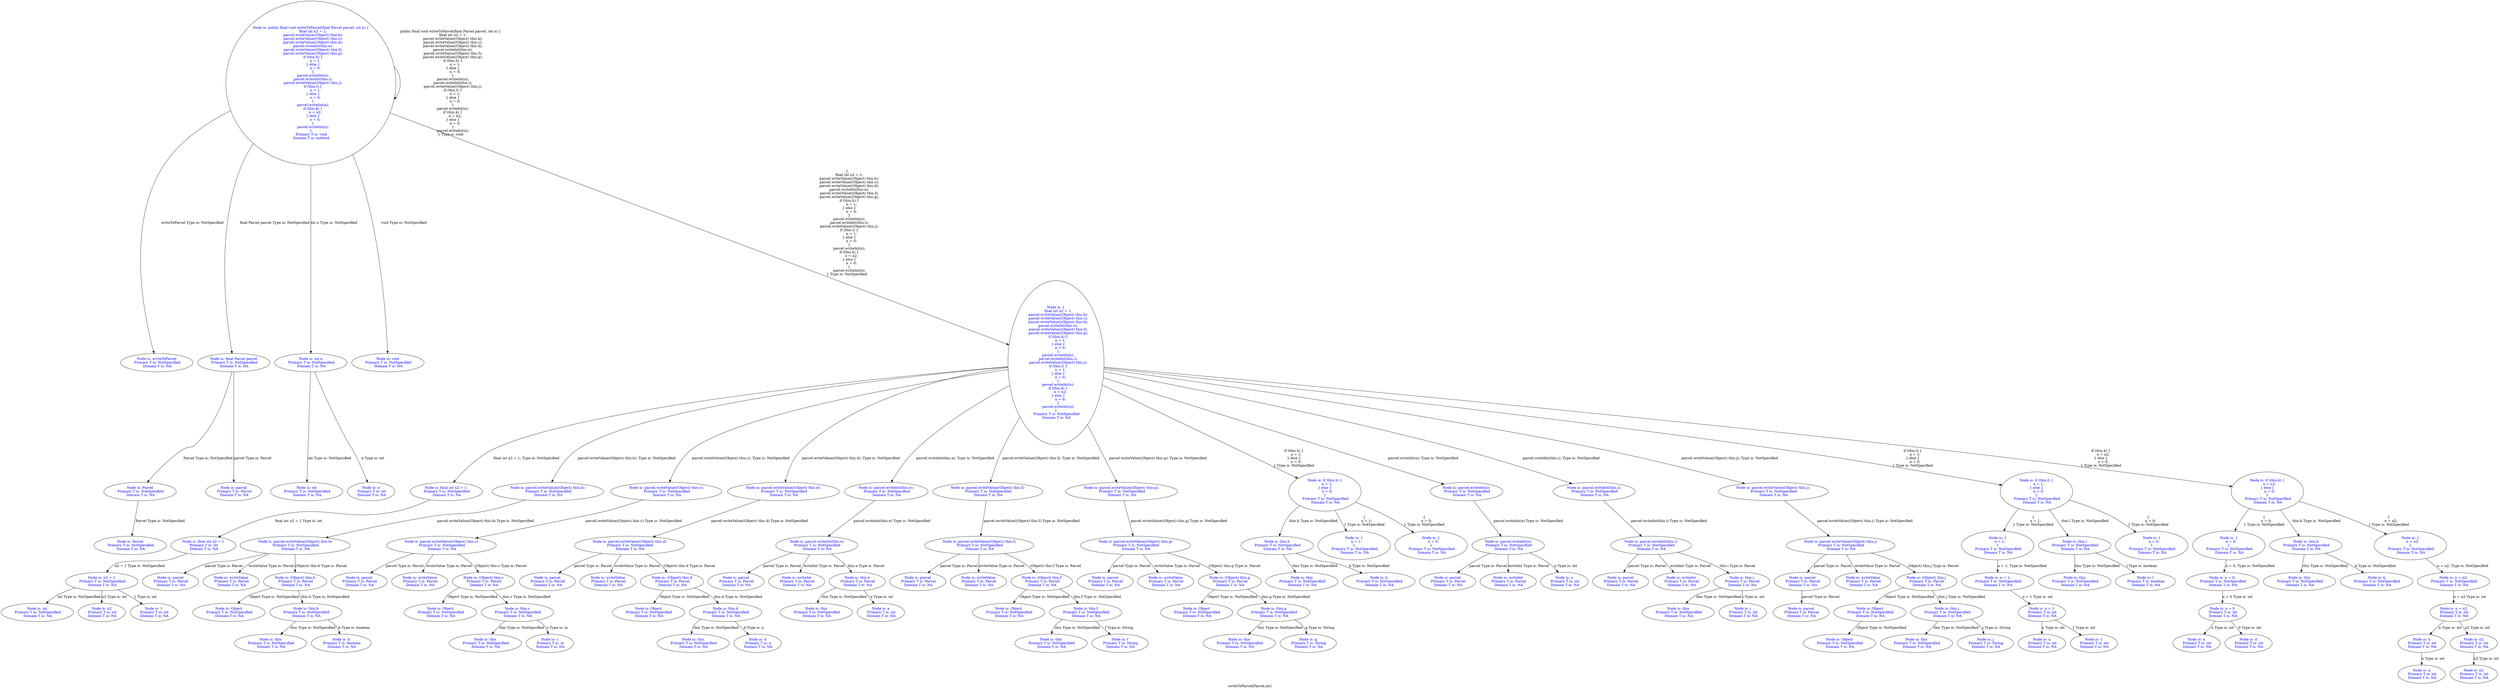 digraph "writeToParcel(Parcel,int)" {
 label="writeToParcel(Parcel,int)"
{
 node [shape=box]} 
490 -> 490[label="public final void writeToParcel(final Parcel parcel, int n) {
    final int n2 = 1;
    parcel.writeValue((Object) this.b);
    parcel.writeValue((Object) this.c);
    parcel.writeValue((Object) this.d);
    parcel.writeInt(this.e);
    parcel.writeValue((Object) this.f);
    parcel.writeValue((Object) this.g);
    if (this.h) {
        n = 1;
    } else {
        n = 0;
    }
    parcel.writeInt(n);
    parcel.writeInt(this.i);
    parcel.writeValue((Object) this.j);
    if (this.l) {
        n = 1;
    } else {
        n = 0;
    }
    parcel.writeInt(n);
    if (this.k) {
        n = n2;
    } else {
        n = 0;
    }
    parcel.writeInt(n);
} Type is: void"];
490[label="Node is: public final void writeToParcel(final Parcel parcel, int n) {
    final int n2 = 1;
    parcel.writeValue((Object) this.b);
    parcel.writeValue((Object) this.c);
    parcel.writeValue((Object) this.d);
    parcel.writeInt(this.e);
    parcel.writeValue((Object) this.f);
    parcel.writeValue((Object) this.g);
    if (this.h) {
        n = 1;
    } else {
        n = 0;
    }
    parcel.writeInt(n);
    parcel.writeInt(this.i);
    parcel.writeValue((Object) this.j);
    if (this.l) {
        n = 1;
    } else {
        n = 0;
    }
    parcel.writeInt(n);
    if (this.k) {
        n = n2;
    } else {
        n = 0;
    }
    parcel.writeInt(n);
}
 Primary T is: void
 Domain T is: method",fontcolor="blue"];
  490 -> 491[label="writeToParcel Type is: NotSpecified"];
491[label="Node is: writeToParcel
 Primary T is: NotSpecified
 Domain T is: NA",fontcolor="blue"];
  490 -> 492[label="final Parcel parcel Type is: NotSpecified"];
492[label="Node is: final Parcel parcel
 Primary T is: NotSpecified
 Domain T is: NA",fontcolor="blue"];
  492 -> 493[label="Parcel Type is: NotSpecified"];
493[label="Node is: Parcel
 Primary T is: NotSpecified
 Domain T is: NA",fontcolor="blue"];
  493 -> 494[label="Parcel Type is: NotSpecified"];
494[label="Node is: Parcel
 Primary T is: NotSpecified
 Domain T is: NA",fontcolor="blue"];
  492 -> 495[label="parcel Type is: Parcel"];
495[label="Node is: parcel
 Primary T is: Parcel
 Domain T is: NA",fontcolor="blue"];
  490 -> 496[label="int n Type is: NotSpecified"];
496[label="Node is: int n
 Primary T is: NotSpecified
 Domain T is: NA",fontcolor="blue"];
  496 -> 497[label="int Type is: NotSpecified"];
497[label="Node is: int
 Primary T is: NotSpecified
 Domain T is: NA",fontcolor="blue"];
  496 -> 498[label="n Type is: int"];
498[label="Node is: n
 Primary T is: int
 Domain T is: NA",fontcolor="blue"];
  490 -> 499[label="void Type is: NotSpecified"];
499[label="Node is: void
 Primary T is: NotSpecified
 Domain T is: NA",fontcolor="blue"];
  490 -> 500[label="{
    final int n2 = 1;
    parcel.writeValue((Object) this.b);
    parcel.writeValue((Object) this.c);
    parcel.writeValue((Object) this.d);
    parcel.writeInt(this.e);
    parcel.writeValue((Object) this.f);
    parcel.writeValue((Object) this.g);
    if (this.h) {
        n = 1;
    } else {
        n = 0;
    }
    parcel.writeInt(n);
    parcel.writeInt(this.i);
    parcel.writeValue((Object) this.j);
    if (this.l) {
        n = 1;
    } else {
        n = 0;
    }
    parcel.writeInt(n);
    if (this.k) {
        n = n2;
    } else {
        n = 0;
    }
    parcel.writeInt(n);
} Type is: NotSpecified"];
500[label="Node is: {
    final int n2 = 1;
    parcel.writeValue((Object) this.b);
    parcel.writeValue((Object) this.c);
    parcel.writeValue((Object) this.d);
    parcel.writeInt(this.e);
    parcel.writeValue((Object) this.f);
    parcel.writeValue((Object) this.g);
    if (this.h) {
        n = 1;
    } else {
        n = 0;
    }
    parcel.writeInt(n);
    parcel.writeInt(this.i);
    parcel.writeValue((Object) this.j);
    if (this.l) {
        n = 1;
    } else {
        n = 0;
    }
    parcel.writeInt(n);
    if (this.k) {
        n = n2;
    } else {
        n = 0;
    }
    parcel.writeInt(n);
}
 Primary T is: NotSpecified
 Domain T is: NA",fontcolor="blue"];
  500 -> 501[label="final int n2 = 1; Type is: NotSpecified"];
501[label="Node is: final int n2 = 1;
 Primary T is: NotSpecified
 Domain T is: NA",fontcolor="blue"];
  501 -> 502[label="final int n2 = 1 Type is: int"];
502[label="Node is: final int n2 = 1
 Primary T is: int
 Domain T is: NA",fontcolor="blue"];
  502 -> 503[label="n2 = 1 Type is: NotSpecified"];
503[label="Node is: n2 = 1
 Primary T is: NotSpecified
 Domain T is: NA",fontcolor="blue"];
  503 -> 504[label="int Type is: NotSpecified"];
504[label="Node is: int
 Primary T is: NotSpecified
 Domain T is: NA",fontcolor="blue"];
  503 -> 505[label="n2 Type is: int"];
505[label="Node is: n2
 Primary T is: int
 Domain T is: NA",fontcolor="blue"];
  503 -> 506[label="1 Type is: int"];
506[label="Node is: 1
 Primary T is: int
 Domain T is: NA",fontcolor="blue"];
  500 -> 507[label="parcel.writeValue((Object) this.b); Type is: NotSpecified"];
507[label="Node is: parcel.writeValue((Object) this.b);
 Primary T is: NotSpecified
 Domain T is: NA",fontcolor="blue"];
  507 -> 508[label="parcel.writeValue((Object) this.b) Type is: NotSpecified"];
508[label="Node is: parcel.writeValue((Object) this.b)
 Primary T is: NotSpecified
 Domain T is: NA",fontcolor="blue"];
  508 -> 509[label="parcel Type is: Parcel"];
509[label="Node is: parcel
 Primary T is: Parcel
 Domain T is: NA",fontcolor="blue"];
  603 -> 655[label="parcel Type is: Parcel"];
655[label="Node is: parcel
 Primary T is: Parcel
 Domain T is: NA",fontcolor="blue"];
  508 -> 511[label="writeValue Type is: Parcel"];
511[label="Node is: writeValue
 Primary T is: Parcel
 Domain T is: NA",fontcolor="blue"];
  508 -> 512[label="(Object) this.b Type is: Parcel"];
512[label="Node is: (Object) this.b
 Primary T is: Parcel
 Domain T is: NA",fontcolor="blue"];
  512 -> 513[label="Object Type is: NotSpecified"];
513[label="Node is: Object
 Primary T is: NotSpecified
 Domain T is: NA",fontcolor="blue"];
  607 -> 608[label="Object Type is: NotSpecified"];
608[label="Node is: Object
 Primary T is: NotSpecified
 Domain T is: NA",fontcolor="blue"];
  512 -> 515[label="this.b Type is: NotSpecified"];
515[label="Node is: this.b
 Primary T is: NotSpecified
 Domain T is: NA",fontcolor="blue"];
  515 -> 516[label="this Type is: NotSpecified"];
516[label="Node is: this
 Primary T is: NotSpecified
 Domain T is: NA",fontcolor="blue"];
  515 -> 517[label="b Type is: boolean"];
517[label="Node is: b
 Primary T is: boolean
 Domain T is: NA",fontcolor="blue"];
  500 -> 518[label="parcel.writeValue((Object) this.c); Type is: NotSpecified"];
518[label="Node is: parcel.writeValue((Object) this.c);
 Primary T is: NotSpecified
 Domain T is: NA",fontcolor="blue"];
  518 -> 519[label="parcel.writeValue((Object) this.c) Type is: NotSpecified"];
519[label="Node is: parcel.writeValue((Object) this.c)
 Primary T is: NotSpecified
 Domain T is: NA",fontcolor="blue"];
  519 -> 520[label="parcel Type is: Parcel"];
520[label="Node is: parcel
 Primary T is: Parcel
 Domain T is: NA",fontcolor="blue"];
  519 -> 522[label="writeValue Type is: Parcel"];
522[label="Node is: writeValue
 Primary T is: Parcel
 Domain T is: NA",fontcolor="blue"];
  519 -> 523[label="(Object) this.c Type is: Parcel"];
523[label="Node is: (Object) this.c
 Primary T is: Parcel
 Domain T is: NA",fontcolor="blue"];
  523 -> 524[label="Object Type is: NotSpecified"];
524[label="Node is: Object
 Primary T is: NotSpecified
 Domain T is: NA",fontcolor="blue"];
  523 -> 526[label="this.c Type is: NotSpecified"];
526[label="Node is: this.c
 Primary T is: NotSpecified
 Domain T is: NA",fontcolor="blue"];
  526 -> 527[label="this Type is: NotSpecified"];
527[label="Node is: this
 Primary T is: NotSpecified
 Domain T is: NA",fontcolor="blue"];
  526 -> 528[label="c Type is: m"];
528[label="Node is: c
 Primary T is: m
 Domain T is: NA",fontcolor="blue"];
  500 -> 529[label="parcel.writeValue((Object) this.d); Type is: NotSpecified"];
529[label="Node is: parcel.writeValue((Object) this.d);
 Primary T is: NotSpecified
 Domain T is: NA",fontcolor="blue"];
  529 -> 530[label="parcel.writeValue((Object) this.d) Type is: NotSpecified"];
530[label="Node is: parcel.writeValue((Object) this.d)
 Primary T is: NotSpecified
 Domain T is: NA",fontcolor="blue"];
  530 -> 531[label="parcel Type is: Parcel"];
531[label="Node is: parcel
 Primary T is: Parcel
 Domain T is: NA",fontcolor="blue"];
  530 -> 533[label="writeValue Type is: Parcel"];
533[label="Node is: writeValue
 Primary T is: Parcel
 Domain T is: NA",fontcolor="blue"];
  530 -> 534[label="(Object) this.d Type is: Parcel"];
534[label="Node is: (Object) this.d
 Primary T is: Parcel
 Domain T is: NA",fontcolor="blue"];
  534 -> 535[label="Object Type is: NotSpecified"];
535[label="Node is: Object
 Primary T is: NotSpecified
 Domain T is: NA",fontcolor="blue"];
  534 -> 537[label="this.d Type is: NotSpecified"];
537[label="Node is: this.d
 Primary T is: NotSpecified
 Domain T is: NA",fontcolor="blue"];
  537 -> 538[label="this Type is: NotSpecified"];
538[label="Node is: this
 Primary T is: NotSpecified
 Domain T is: NA",fontcolor="blue"];
  537 -> 539[label="d Type is: n"];
539[label="Node is: d
 Primary T is: n
 Domain T is: NA",fontcolor="blue"];
  500 -> 540[label="parcel.writeInt(this.e); Type is: NotSpecified"];
540[label="Node is: parcel.writeInt(this.e);
 Primary T is: NotSpecified
 Domain T is: NA",fontcolor="blue"];
  540 -> 541[label="parcel.writeInt(this.e) Type is: NotSpecified"];
541[label="Node is: parcel.writeInt(this.e)
 Primary T is: NotSpecified
 Domain T is: NA",fontcolor="blue"];
  541 -> 542[label="parcel Type is: Parcel"];
542[label="Node is: parcel
 Primary T is: Parcel
 Domain T is: NA",fontcolor="blue"];
  541 -> 544[label="writeInt Type is: Parcel"];
544[label="Node is: writeInt
 Primary T is: Parcel
 Domain T is: NA",fontcolor="blue"];
  541 -> 545[label="this.e Type is: Parcel"];
545[label="Node is: this.e
 Primary T is: Parcel
 Domain T is: NA",fontcolor="blue"];
  545 -> 546[label="this Type is: NotSpecified"];
546[label="Node is: this
 Primary T is: NotSpecified
 Domain T is: NA",fontcolor="blue"];
  545 -> 547[label="e Type is: int"];
547[label="Node is: e
 Primary T is: int
 Domain T is: NA",fontcolor="blue"];
  500 -> 548[label="parcel.writeValue((Object) this.f); Type is: NotSpecified"];
548[label="Node is: parcel.writeValue((Object) this.f);
 Primary T is: NotSpecified
 Domain T is: NA",fontcolor="blue"];
  548 -> 549[label="parcel.writeValue((Object) this.f) Type is: NotSpecified"];
549[label="Node is: parcel.writeValue((Object) this.f)
 Primary T is: NotSpecified
 Domain T is: NA",fontcolor="blue"];
  549 -> 550[label="parcel Type is: Parcel"];
550[label="Node is: parcel
 Primary T is: Parcel
 Domain T is: NA",fontcolor="blue"];
  549 -> 552[label="writeValue Type is: Parcel"];
552[label="Node is: writeValue
 Primary T is: Parcel
 Domain T is: NA",fontcolor="blue"];
  549 -> 553[label="(Object) this.f Type is: Parcel"];
553[label="Node is: (Object) this.f
 Primary T is: Parcel
 Domain T is: NA",fontcolor="blue"];
  553 -> 554[label="Object Type is: NotSpecified"];
554[label="Node is: Object
 Primary T is: NotSpecified
 Domain T is: NA",fontcolor="blue"];
  553 -> 556[label="this.f Type is: NotSpecified"];
556[label="Node is: this.f
 Primary T is: NotSpecified
 Domain T is: NA",fontcolor="blue"];
  556 -> 557[label="this Type is: NotSpecified"];
557[label="Node is: this
 Primary T is: NotSpecified
 Domain T is: NA",fontcolor="blue"];
  556 -> 558[label="f Type is: String"];
558[label="Node is: f
 Primary T is: String
 Domain T is: NA",fontcolor="blue"];
  500 -> 559[label="parcel.writeValue((Object) this.g); Type is: NotSpecified"];
559[label="Node is: parcel.writeValue((Object) this.g);
 Primary T is: NotSpecified
 Domain T is: NA",fontcolor="blue"];
  559 -> 560[label="parcel.writeValue((Object) this.g) Type is: NotSpecified"];
560[label="Node is: parcel.writeValue((Object) this.g)
 Primary T is: NotSpecified
 Domain T is: NA",fontcolor="blue"];
  560 -> 561[label="parcel Type is: Parcel"];
561[label="Node is: parcel
 Primary T is: Parcel
 Domain T is: NA",fontcolor="blue"];
  560 -> 563[label="writeValue Type is: Parcel"];
563[label="Node is: writeValue
 Primary T is: Parcel
 Domain T is: NA",fontcolor="blue"];
  560 -> 564[label="(Object) this.g Type is: Parcel"];
564[label="Node is: (Object) this.g
 Primary T is: Parcel
 Domain T is: NA",fontcolor="blue"];
  564 -> 565[label="Object Type is: NotSpecified"];
565[label="Node is: Object
 Primary T is: NotSpecified
 Domain T is: NA",fontcolor="blue"];
  564 -> 567[label="this.g Type is: NotSpecified"];
567[label="Node is: this.g
 Primary T is: NotSpecified
 Domain T is: NA",fontcolor="blue"];
  567 -> 568[label="this Type is: NotSpecified"];
568[label="Node is: this
 Primary T is: NotSpecified
 Domain T is: NA",fontcolor="blue"];
  567 -> 569[label="g Type is: String"];
569[label="Node is: g
 Primary T is: String
 Domain T is: NA",fontcolor="blue"];
  500 -> 570[label="if (this.h) {
    n = 1;
} else {
    n = 0;
} Type is: NotSpecified"];
570[label="Node is: if (this.h) {
    n = 1;
} else {
    n = 0;
}
 Primary T is: NotSpecified
 Domain T is: NA",fontcolor="blue"];
  570 -> 571[label="this.h Type is: NotSpecified"];
571[label="Node is: this.h
 Primary T is: NotSpecified
 Domain T is: NA",fontcolor="blue"];
  571 -> 572[label="this Type is: NotSpecified"];
572[label="Node is: this
 Primary T is: NotSpecified
 Domain T is: NA",fontcolor="blue"];
  571 -> 573[label="h Type is: NotSpecified"];
573[label="Node is: h
 Primary T is: NotSpecified
 Domain T is: NA",fontcolor="blue"];
  570 -> 574[label="{
    n = 1;
} Type is: NotSpecified"];
574[label="Node is: {
    n = 1;
}
 Primary T is: NotSpecified
 Domain T is: NA",fontcolor="blue"];
  616 -> 617[label="n = 1; Type is: NotSpecified"];
617[label="Node is: n = 1;
 Primary T is: NotSpecified
 Domain T is: NA",fontcolor="blue"];
  617 -> 618[label="n = 1 Type is: int"];
618[label="Node is: n = 1
 Primary T is: int
 Domain T is: NA",fontcolor="blue"];
  618 -> 619[label="n Type is: int"];
619[label="Node is: n
 Primary T is: int
 Domain T is: NA",fontcolor="blue"];
  642 -> 658[label="n Type is: int"];
658[label="Node is: n
 Primary T is: int
 Domain T is: NA",fontcolor="blue"];
  618 -> 621[label="1 Type is: int"];
621[label="Node is: 1
 Primary T is: int
 Domain T is: NA",fontcolor="blue"];
  570 -> 580[label="{
    n = 0;
} Type is: NotSpecified"];
580[label="Node is: {
    n = 0;
}
 Primary T is: NotSpecified
 Domain T is: NA",fontcolor="blue"];
  646 -> 647[label="n = 0; Type is: NotSpecified"];
647[label="Node is: n = 0;
 Primary T is: NotSpecified
 Domain T is: NA",fontcolor="blue"];
  647 -> 648[label="n = 0 Type is: int"];
648[label="Node is: n = 0
 Primary T is: int
 Domain T is: NA",fontcolor="blue"];
  648 -> 649[label="n Type is: int"];
649[label="Node is: n
 Primary T is: int
 Domain T is: NA",fontcolor="blue"];
  648 -> 651[label="0 Type is: int"];
651[label="Node is: 0
 Primary T is: int
 Domain T is: NA",fontcolor="blue"];
  500 -> 652[label="parcel.writeInt(n); Type is: NotSpecified"];
652[label="Node is: parcel.writeInt(n);
 Primary T is: NotSpecified
 Domain T is: NA",fontcolor="blue"];
  652 -> 653[label="parcel.writeInt(n) Type is: NotSpecified"];
653[label="Node is: parcel.writeInt(n)
 Primary T is: NotSpecified
 Domain T is: NA",fontcolor="blue"];
  653 -> 654[label="parcel Type is: Parcel"];
654[label="Node is: parcel
 Primary T is: Parcel
 Domain T is: NA",fontcolor="blue"];
  653 -> 656[label="writeInt Type is: Parcel"];
656[label="Node is: writeInt
 Primary T is: Parcel
 Domain T is: NA",fontcolor="blue"];
  653 -> 657[label="n Type is: int"];
657[label="Node is: n
 Primary T is: int
 Domain T is: NA",fontcolor="blue"];
  500 -> 593[label="parcel.writeInt(this.i); Type is: NotSpecified"];
593[label="Node is: parcel.writeInt(this.i);
 Primary T is: NotSpecified
 Domain T is: NA",fontcolor="blue"];
  593 -> 594[label="parcel.writeInt(this.i) Type is: NotSpecified"];
594[label="Node is: parcel.writeInt(this.i)
 Primary T is: NotSpecified
 Domain T is: NA",fontcolor="blue"];
  594 -> 595[label="parcel Type is: Parcel"];
595[label="Node is: parcel
 Primary T is: Parcel
 Domain T is: NA",fontcolor="blue"];
  594 -> 597[label="writeInt Type is: Parcel"];
597[label="Node is: writeInt
 Primary T is: Parcel
 Domain T is: NA",fontcolor="blue"];
  594 -> 598[label="this.i Type is: Parcel"];
598[label="Node is: this.i
 Primary T is: Parcel
 Domain T is: NA",fontcolor="blue"];
  598 -> 599[label="this Type is: NotSpecified"];
599[label="Node is: this
 Primary T is: NotSpecified
 Domain T is: NA",fontcolor="blue"];
  598 -> 600[label="i Type is: int"];
600[label="Node is: i
 Primary T is: int
 Domain T is: NA",fontcolor="blue"];
  500 -> 601[label="parcel.writeValue((Object) this.j); Type is: NotSpecified"];
601[label="Node is: parcel.writeValue((Object) this.j);
 Primary T is: NotSpecified
 Domain T is: NA",fontcolor="blue"];
  601 -> 602[label="parcel.writeValue((Object) this.j) Type is: NotSpecified"];
602[label="Node is: parcel.writeValue((Object) this.j)
 Primary T is: NotSpecified
 Domain T is: NA",fontcolor="blue"];
  602 -> 603[label="parcel Type is: Parcel"];
603[label="Node is: parcel
 Primary T is: Parcel
 Domain T is: NA",fontcolor="blue"];
  602 -> 605[label="writeValue Type is: Parcel"];
605[label="Node is: writeValue
 Primary T is: Parcel
 Domain T is: NA",fontcolor="blue"];
  602 -> 606[label="(Object) this.j Type is: Parcel"];
606[label="Node is: (Object) this.j
 Primary T is: Parcel
 Domain T is: NA",fontcolor="blue"];
  606 -> 607[label="Object Type is: NotSpecified"];
607[label="Node is: Object
 Primary T is: NotSpecified
 Domain T is: NA",fontcolor="blue"];
  606 -> 609[label="this.j Type is: NotSpecified"];
609[label="Node is: this.j
 Primary T is: NotSpecified
 Domain T is: NA",fontcolor="blue"];
  609 -> 610[label="this Type is: NotSpecified"];
610[label="Node is: this
 Primary T is: NotSpecified
 Domain T is: NA",fontcolor="blue"];
  609 -> 611[label="j Type is: String"];
611[label="Node is: j
 Primary T is: String
 Domain T is: NA",fontcolor="blue"];
  500 -> 612[label="if (this.l) {
    n = 1;
} else {
    n = 0;
} Type is: NotSpecified"];
612[label="Node is: if (this.l) {
    n = 1;
} else {
    n = 0;
}
 Primary T is: NotSpecified
 Domain T is: NA",fontcolor="blue"];
  612 -> 613[label="this.l Type is: NotSpecified"];
613[label="Node is: this.l
 Primary T is: NotSpecified
 Domain T is: NA",fontcolor="blue"];
  613 -> 614[label="this Type is: NotSpecified"];
614[label="Node is: this
 Primary T is: NotSpecified
 Domain T is: NA",fontcolor="blue"];
  613 -> 615[label="l Type is: boolean"];
615[label="Node is: l
 Primary T is: boolean
 Domain T is: NA",fontcolor="blue"];
  612 -> 616[label="{
    n = 1;
} Type is: NotSpecified"];
616[label="Node is: {
    n = 1;
}
 Primary T is: NotSpecified
 Domain T is: NA",fontcolor="blue"];
  612 -> 622[label="{
    n = 0;
} Type is: NotSpecified"];
622[label="Node is: {
    n = 0;
}
 Primary T is: NotSpecified
 Domain T is: NA",fontcolor="blue"];
  500 -> 635[label="if (this.k) {
    n = n2;
} else {
    n = 0;
} Type is: NotSpecified"];
635[label="Node is: if (this.k) {
    n = n2;
} else {
    n = 0;
}
 Primary T is: NotSpecified
 Domain T is: NA",fontcolor="blue"];
  635 -> 636[label="this.k Type is: NotSpecified"];
636[label="Node is: this.k
 Primary T is: NotSpecified
 Domain T is: NA",fontcolor="blue"];
  636 -> 637[label="this Type is: NotSpecified"];
637[label="Node is: this
 Primary T is: NotSpecified
 Domain T is: NA",fontcolor="blue"];
  636 -> 638[label="k Type is: NotSpecified"];
638[label="Node is: k
 Primary T is: NotSpecified
 Domain T is: NA",fontcolor="blue"];
  635 -> 639[label="{
    n = n2;
} Type is: NotSpecified"];
639[label="Node is: {
    n = n2;
}
 Primary T is: NotSpecified
 Domain T is: NA",fontcolor="blue"];
  639 -> 640[label="n = n2; Type is: NotSpecified"];
640[label="Node is: n = n2;
 Primary T is: NotSpecified
 Domain T is: NA",fontcolor="blue"];
  640 -> 641[label="n = n2 Type is: int"];
641[label="Node is: n = n2
 Primary T is: int
 Domain T is: NA",fontcolor="blue"];
  641 -> 642[label="n Type is: int"];
642[label="Node is: n
 Primary T is: int
 Domain T is: NA",fontcolor="blue"];
  641 -> 644[label="n2 Type is: int"];
644[label="Node is: n2
 Primary T is: int
 Domain T is: NA",fontcolor="blue"];
  644 -> 645[label="n2 Type is: int"];
645[label="Node is: n2
 Primary T is: int
 Domain T is: NA",fontcolor="blue"];
  635 -> 646[label="{
    n = 0;
} Type is: NotSpecified"];
646[label="Node is: {
    n = 0;
}
 Primary T is: NotSpecified
 Domain T is: NA",fontcolor="blue"];
  }
